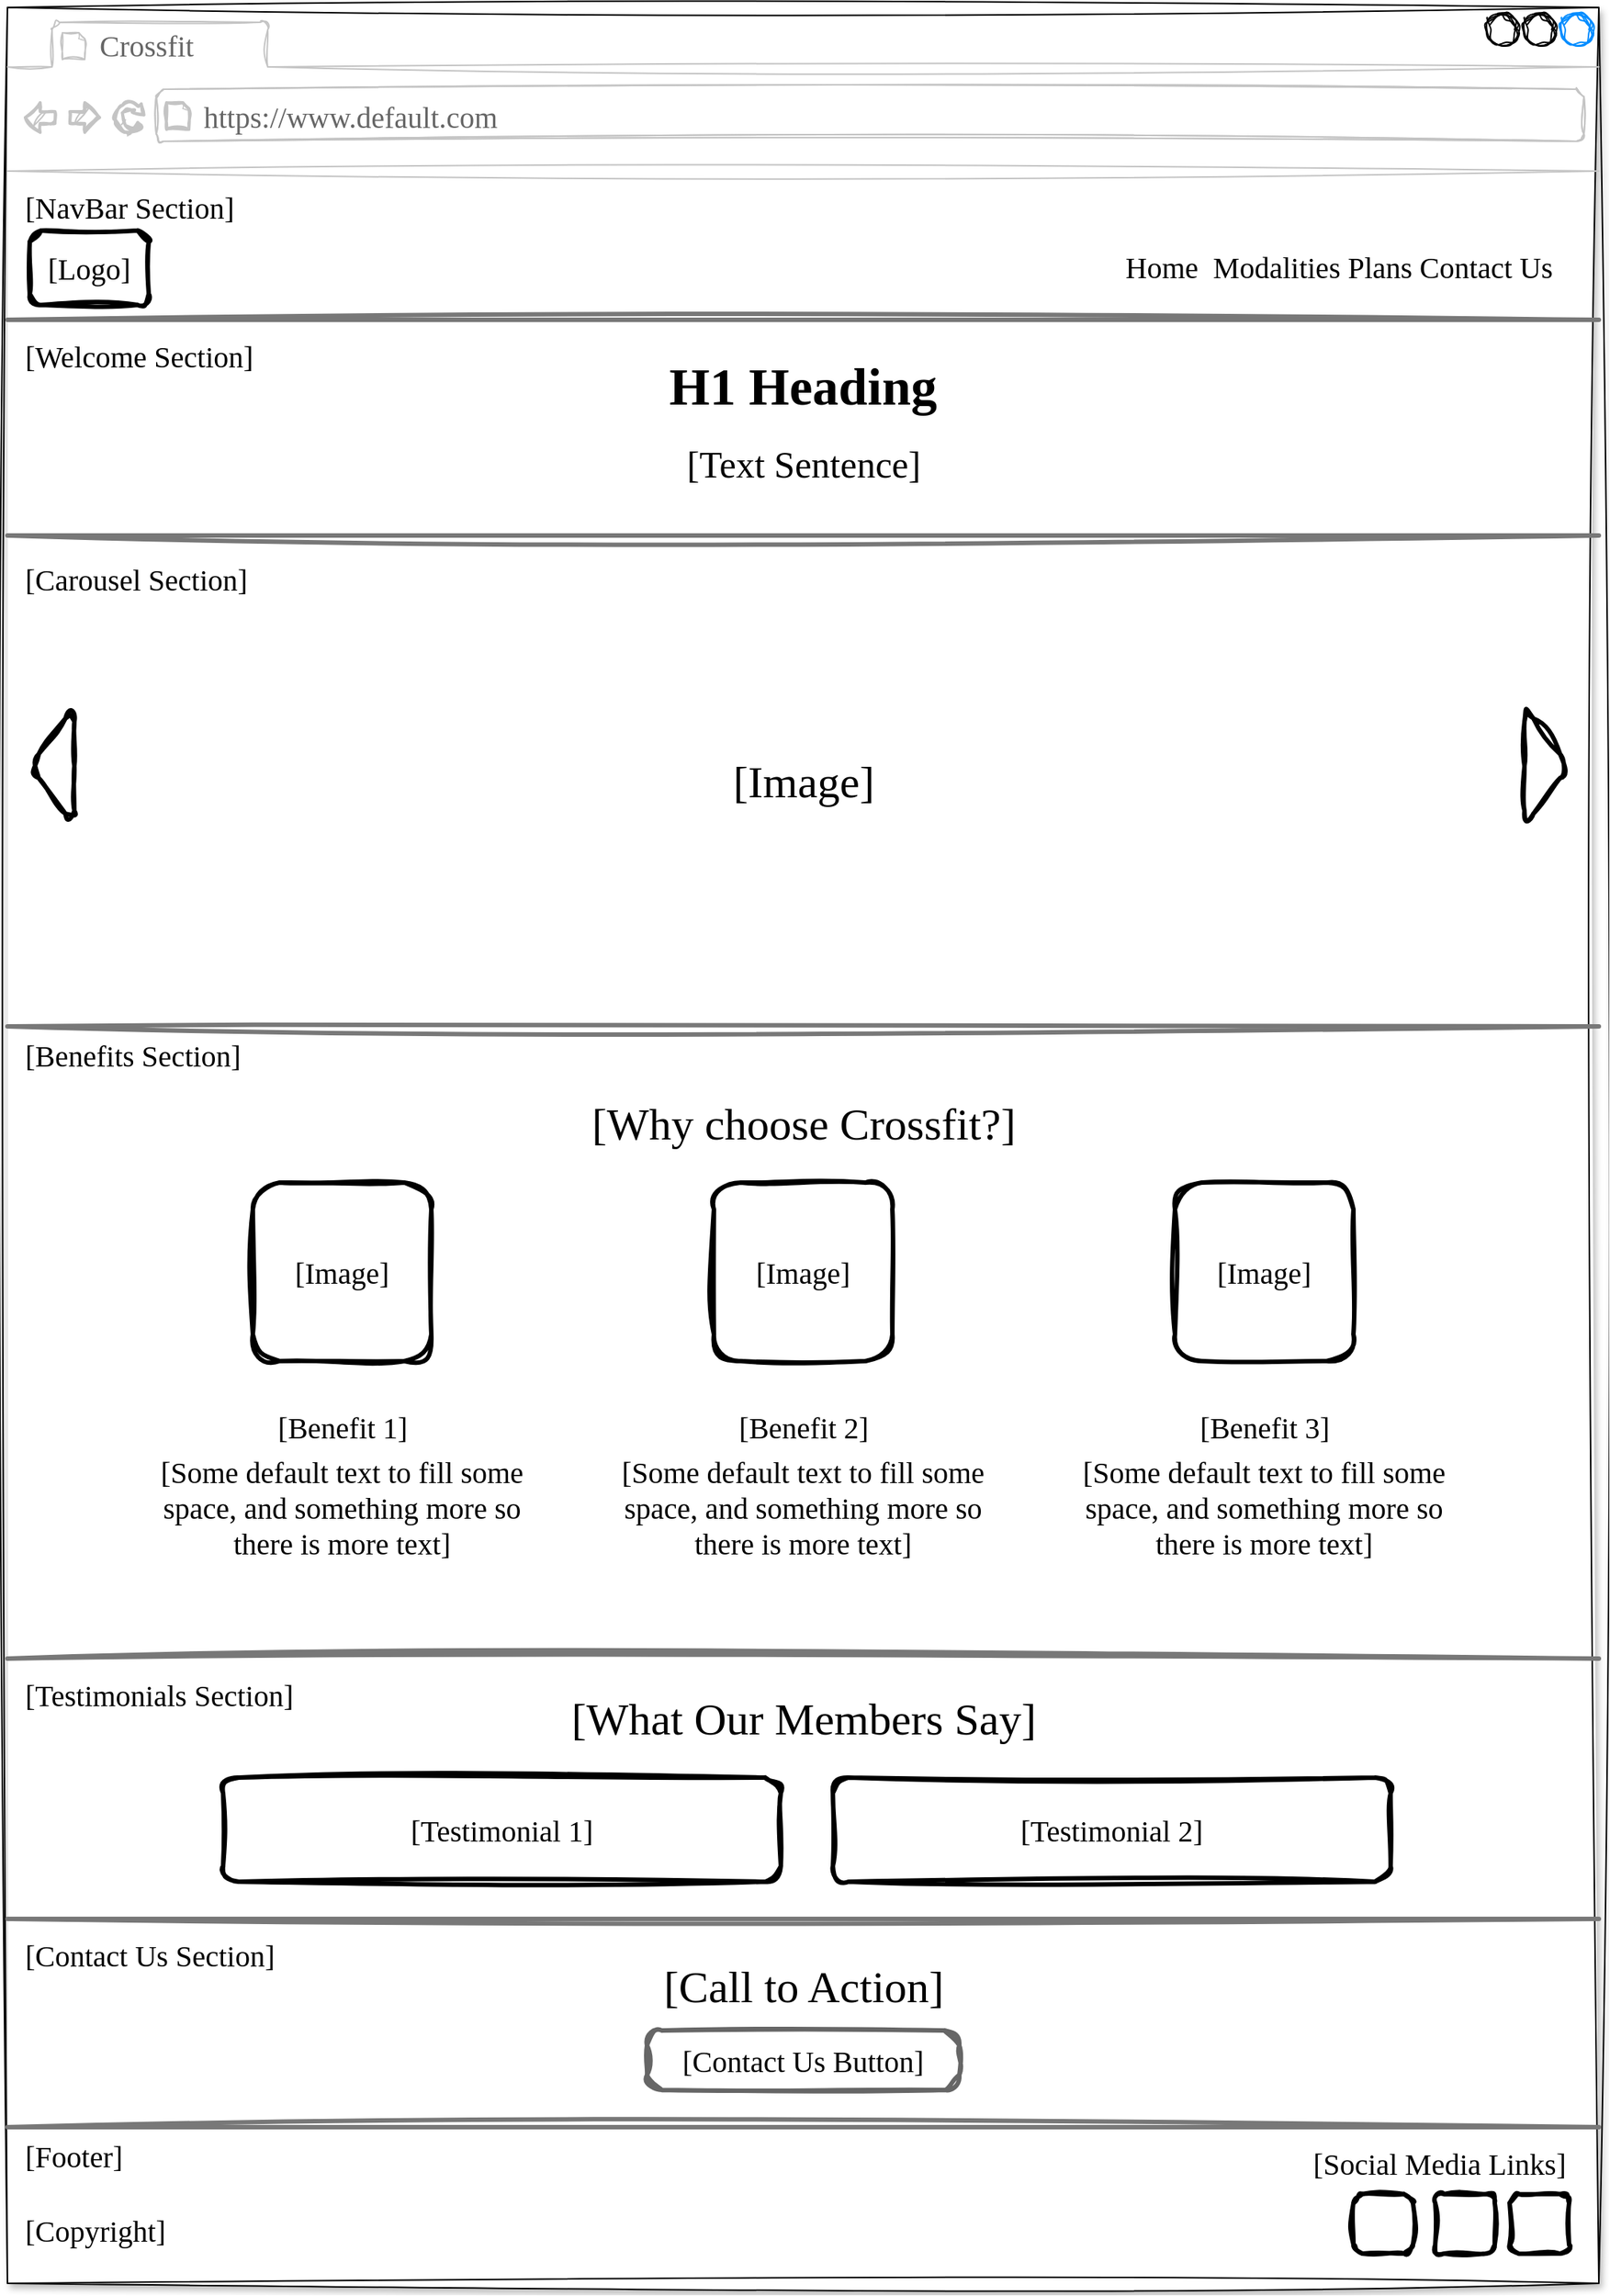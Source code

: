 <mxfile version="25.0.2">
  <diagram name="Page-1" id="2cc2dc42-3aac-f2a9-1cec-7a8b7cbee084">
    <mxGraphModel dx="2695" dy="1200" grid="1" gridSize="10" guides="1" tooltips="1" connect="1" arrows="1" fold="1" page="0" pageScale="1" pageWidth="1100" pageHeight="850" background="none" math="0" shadow="0">
      <root>
        <mxCell id="0" />
        <mxCell id="1" parent="0" />
        <mxCell id="7026571954dc6520-1" value="" style="strokeWidth=1;shadow=1;dashed=0;align=right;html=1;shape=mxgraph.mockup.containers.browserWindow;rSize=0;strokeColor=#000000;mainText=,;recursiveResize=0;rounded=1;labelBackgroundColor=none;fontFamily=Architects Daughter;fontSize=20;sketch=1;curveFitting=1;jiggle=2;perimeterSpacing=0;" parent="1" vertex="1">
          <mxGeometry x="-1280" y="-150" width="1070" height="1530" as="geometry" />
        </mxCell>
        <mxCell id="7026571954dc6520-2" value="Crossfit" style="strokeWidth=3;shadow=0;dashed=0;align=center;html=1;shape=mxgraph.mockup.containers.anchor;fontSize=20;fontColor=#666666;align=left;sketch=1;curveFitting=1;jiggle=2;rounded=1;fontFamily=Architects Daughter;" parent="7026571954dc6520-1" vertex="1">
          <mxGeometry x="60" y="12" width="110" height="26" as="geometry" />
        </mxCell>
        <mxCell id="7026571954dc6520-3" value="https://www.default.com" style="strokeWidth=3;shadow=0;dashed=0;align=center;html=1;shape=mxgraph.mockup.containers.anchor;rSize=0;fontSize=20;fontColor=#666666;align=left;sketch=1;curveFitting=1;jiggle=2;rounded=1;fontFamily=Architects Daughter;" parent="7026571954dc6520-1" vertex="1">
          <mxGeometry x="130" y="60" width="250" height="26" as="geometry" />
        </mxCell>
        <mxCell id="7026571954dc6520-4" value="H1 Heading" style="text;points=[];align=center;verticalAlign=top;spacingTop=-4;fontSize=35;fontFamily=Architects Daughter;sketch=1;curveFitting=1;jiggle=2;rounded=1;strokeWidth=3;fontStyle=1" parent="7026571954dc6520-1" vertex="1">
          <mxGeometry x="365" y="230" width="340" height="50" as="geometry" />
        </mxCell>
        <mxCell id="7026571954dc6520-6" value="Home&amp;nbsp; Modalities Plans Contact Us" style="text;html=1;points=[];align=right;verticalAlign=top;spacingTop=-4;fontSize=20;fontFamily=Architects Daughter;sketch=1;curveFitting=1;jiggle=2;rounded=1;strokeWidth=3;" parent="7026571954dc6520-1" vertex="1">
          <mxGeometry x="660" y="160" width="380" height="30" as="geometry" />
        </mxCell>
        <mxCell id="7026571954dc6520-8" value="[Benefit 1]" style="text;html=1;points=[];align=center;verticalAlign=top;spacingTop=-4;fontSize=20;fontFamily=Architects Daughter;sketch=1;curveFitting=1;jiggle=2;rounded=1;strokeWidth=3;" parent="7026571954dc6520-1" vertex="1">
          <mxGeometry x="140" y="940" width="170" height="30" as="geometry" />
        </mxCell>
        <mxCell id="7026571954dc6520-9" value="[Some default text to fill some space, and&amp;nbsp;&lt;span&gt;something more so there is more text]&lt;/span&gt;" style="text;html=1;points=[];align=center;verticalAlign=top;spacingTop=-4;fontSize=20;fontFamily=Architects Daughter;whiteSpace=wrap;sketch=1;curveFitting=1;jiggle=2;rounded=1;strokeWidth=3;" parent="7026571954dc6520-1" vertex="1">
          <mxGeometry x="90" y="970" width="270" height="40" as="geometry" />
        </mxCell>
        <mxCell id="7026571954dc6520-15" value="" style="verticalLabelPosition=bottom;shadow=0;dashed=0;align=center;html=1;verticalAlign=top;strokeWidth=3;shape=mxgraph.mockup.markup.line;strokeColor=#787878;rounded=1;labelBackgroundColor=none;fillColor=#ffffff;fontFamily=Architects Daughter;fontSize=20;fontColor=#000000;sketch=1;curveFitting=1;jiggle=2;" parent="7026571954dc6520-1" vertex="1">
          <mxGeometry y="130" width="1070" height="160" as="geometry" />
        </mxCell>
        <mxCell id="7026571954dc6520-16" value="[Carousel Section]" style="text;html=1;points=[];align=left;verticalAlign=top;spacingTop=-4;fontSize=20;fontFamily=Architects Daughter;sketch=1;curveFitting=1;jiggle=2;rounded=1;strokeWidth=3;" parent="7026571954dc6520-1" vertex="1">
          <mxGeometry x="10" y="370" width="170" height="30" as="geometry" />
        </mxCell>
        <mxCell id="7026571954dc6520-18" value="[Contact Us Button]" style="strokeWidth=3;shadow=0;dashed=0;align=center;html=1;shape=mxgraph.mockup.buttons.button;strokeColor=#666666;mainText=;buttonStyle=round;fontSize=20;fontStyle=0;fillColor=none;whiteSpace=wrap;rounded=1;labelBackgroundColor=none;sketch=1;curveFitting=1;jiggle=2;fontFamily=Architects Daughter;" parent="7026571954dc6520-1" vertex="1">
          <mxGeometry x="430" y="1360" width="210" height="40" as="geometry" />
        </mxCell>
        <mxCell id="7026571954dc6520-21" value="" style="verticalLabelPosition=bottom;shadow=0;dashed=0;align=center;html=1;verticalAlign=top;strokeWidth=3;shape=mxgraph.mockup.markup.line;strokeColor=#787878;rounded=1;labelBackgroundColor=none;fillColor=#ffffff;fontFamily=Architects Daughter;fontSize=20;fontColor=#000000;sketch=1;curveFitting=1;jiggle=2;" parent="7026571954dc6520-1" vertex="1">
          <mxGeometry y="340" width="1070" height="30" as="geometry" />
        </mxCell>
        <mxCell id="7026571954dc6520-31" value="[Footer]" style="text;html=1;points=[];align=left;verticalAlign=top;spacingTop=-4;fontSize=20;fontFamily=Architects Daughter;sketch=1;curveFitting=1;jiggle=2;rounded=1;strokeWidth=3;" parent="7026571954dc6520-1" vertex="1">
          <mxGeometry x="10" y="1430" width="170" height="40" as="geometry" />
        </mxCell>
        <mxCell id="-bo4w9VNlKwDZVbJFE3s-2" value="" style="verticalLabelPosition=bottom;shadow=0;dashed=0;align=center;html=1;verticalAlign=top;strokeWidth=3;shape=mxgraph.mockup.markup.line;strokeColor=#787878;rounded=1;labelBackgroundColor=none;fillColor=#ffffff;fontFamily=Architects Daughter;fontSize=20;fontColor=#000000;sketch=1;curveFitting=1;jiggle=2;" parent="7026571954dc6520-1" vertex="1">
          <mxGeometry y="650" width="1070" height="70" as="geometry" />
        </mxCell>
        <mxCell id="-bo4w9VNlKwDZVbJFE3s-3" value="" style="verticalLabelPosition=bottom;shadow=0;dashed=0;align=center;html=1;verticalAlign=top;strokeWidth=3;shape=mxgraph.mockup.markup.line;strokeColor=#787878;rounded=1;labelBackgroundColor=none;fillColor=#ffffff;fontFamily=Architects Daughter;fontSize=20;fontColor=#000000;sketch=1;curveFitting=1;jiggle=2;" parent="7026571954dc6520-1" vertex="1">
          <mxGeometry y="1090" width="1070" height="40" as="geometry" />
        </mxCell>
        <mxCell id="-bo4w9VNlKwDZVbJFE3s-5" value="" style="verticalLabelPosition=bottom;shadow=0;dashed=0;align=center;html=1;verticalAlign=top;strokeWidth=3;shape=mxgraph.mockup.markup.line;strokeColor=#787878;rounded=1;labelBackgroundColor=none;fillColor=#ffffff;fontFamily=Architects Daughter;fontSize=20;fontColor=#000000;sketch=1;curveFitting=1;jiggle=2;" parent="7026571954dc6520-1" vertex="1">
          <mxGeometry y="1410" width="1070" height="30" as="geometry" />
        </mxCell>
        <mxCell id="-bo4w9VNlKwDZVbJFE3s-7" value="[Logo]" style="whiteSpace=wrap;html=1;sketch=1;curveFitting=1;jiggle=2;rounded=1;strokeWidth=3;fontFamily=Architects Daughter;fontSize=20;" parent="7026571954dc6520-1" vertex="1">
          <mxGeometry x="15" y="150" width="80" height="50" as="geometry" />
        </mxCell>
        <mxCell id="-bo4w9VNlKwDZVbJFE3s-9" value="[Text Sentence]" style="text;html=1;points=[];align=center;verticalAlign=top;spacingTop=-4;fontSize=25;fontFamily=Architects Daughter;sketch=1;curveFitting=1;jiggle=2;rounded=1;strokeWidth=3;" parent="7026571954dc6520-1" vertex="1">
          <mxGeometry x="345" y="290" width="380" height="30" as="geometry" />
        </mxCell>
        <mxCell id="-bo4w9VNlKwDZVbJFE3s-11" value="[NavBar Section]" style="text;html=1;points=[];align=left;verticalAlign=top;spacingTop=-4;fontSize=20;fontFamily=Architects Daughter;sketch=1;curveFitting=1;jiggle=2;rounded=1;strokeWidth=3;" parent="7026571954dc6520-1" vertex="1">
          <mxGeometry x="10" y="120" width="170" height="30" as="geometry" />
        </mxCell>
        <mxCell id="-bo4w9VNlKwDZVbJFE3s-12" value="[Welcome Section]" style="text;html=1;points=[];align=left;verticalAlign=top;spacingTop=-4;fontSize=20;fontFamily=Architects Daughter;sketch=1;curveFitting=1;jiggle=2;rounded=1;strokeWidth=3;" parent="7026571954dc6520-1" vertex="1">
          <mxGeometry x="10" y="220" width="170" height="30" as="geometry" />
        </mxCell>
        <mxCell id="-bo4w9VNlKwDZVbJFE3s-13" value="[Image]" style="text;html=1;points=[];align=center;verticalAlign=top;spacingTop=-4;fontSize=30;fontFamily=Architects Daughter;sketch=1;curveFitting=1;jiggle=2;rounded=1;strokeWidth=3;" parent="7026571954dc6520-1" vertex="1">
          <mxGeometry x="345" y="500" width="380" height="30" as="geometry" />
        </mxCell>
        <mxCell id="-bo4w9VNlKwDZVbJFE3s-14" value="[Benefits Section]" style="text;html=1;points=[];align=left;verticalAlign=top;spacingTop=-4;fontSize=20;fontFamily=Architects Daughter;sketch=1;curveFitting=1;jiggle=2;rounded=1;strokeWidth=3;" parent="7026571954dc6520-1" vertex="1">
          <mxGeometry x="10" y="690" width="170" height="30" as="geometry" />
        </mxCell>
        <mxCell id="-bo4w9VNlKwDZVbJFE3s-15" value="" style="triangle;whiteSpace=wrap;html=1;sketch=1;curveFitting=1;jiggle=2;rounded=1;strokeWidth=3;fontFamily=Architects Daughter;fontSize=20;" parent="7026571954dc6520-1" vertex="1">
          <mxGeometry x="1020" y="470" width="30" height="80" as="geometry" />
        </mxCell>
        <mxCell id="-bo4w9VNlKwDZVbJFE3s-16" value="" style="triangle;whiteSpace=wrap;html=1;direction=west;sketch=1;curveFitting=1;jiggle=2;rounded=1;strokeWidth=3;fontFamily=Architects Daughter;fontSize=20;" parent="7026571954dc6520-1" vertex="1">
          <mxGeometry x="15" y="470" width="30" height="80" as="geometry" />
        </mxCell>
        <mxCell id="-bo4w9VNlKwDZVbJFE3s-17" value="[Image]" style="whiteSpace=wrap;html=1;aspect=fixed;rounded=1;sketch=1;curveFitting=1;jiggle=2;strokeWidth=3;fontFamily=Architects Daughter;fontSize=20;" parent="7026571954dc6520-1" vertex="1">
          <mxGeometry x="475" y="790" width="120" height="120" as="geometry" />
        </mxCell>
        <mxCell id="-bo4w9VNlKwDZVbJFE3s-19" value="[Image]" style="whiteSpace=wrap;html=1;aspect=fixed;rounded=1;sketch=1;curveFitting=1;jiggle=2;strokeWidth=3;fontFamily=Architects Daughter;fontSize=20;" parent="7026571954dc6520-1" vertex="1">
          <mxGeometry x="785" y="790" width="120" height="120" as="geometry" />
        </mxCell>
        <mxCell id="-bo4w9VNlKwDZVbJFE3s-18" value="[Image]" style="whiteSpace=wrap;html=1;aspect=fixed;rounded=1;sketch=1;curveFitting=1;jiggle=2;strokeWidth=3;fontFamily=Architects Daughter;fontSize=20;" parent="7026571954dc6520-1" vertex="1">
          <mxGeometry x="165" y="790" width="120" height="120" as="geometry" />
        </mxCell>
        <mxCell id="-bo4w9VNlKwDZVbJFE3s-20" value="[Benefit 2]" style="text;html=1;points=[];align=center;verticalAlign=top;spacingTop=-4;fontSize=20;fontFamily=Architects Daughter;sketch=1;curveFitting=1;jiggle=2;rounded=1;strokeWidth=3;" parent="7026571954dc6520-1" vertex="1">
          <mxGeometry x="450" y="940" width="170" height="30" as="geometry" />
        </mxCell>
        <mxCell id="-bo4w9VNlKwDZVbJFE3s-21" value="[Benefit 3]" style="text;html=1;points=[];align=center;verticalAlign=top;spacingTop=-4;fontSize=20;fontFamily=Architects Daughter;sketch=1;curveFitting=1;jiggle=2;rounded=1;strokeWidth=3;" parent="7026571954dc6520-1" vertex="1">
          <mxGeometry x="760" y="940" width="170" height="30" as="geometry" />
        </mxCell>
        <mxCell id="-bo4w9VNlKwDZVbJFE3s-22" value="[Some default text to fill some space, and&amp;nbsp;&lt;span&gt;something more so there is more text]&lt;/span&gt;" style="text;html=1;points=[];align=center;verticalAlign=top;spacingTop=-4;fontSize=20;fontFamily=Architects Daughter;whiteSpace=wrap;sketch=1;curveFitting=1;jiggle=2;rounded=1;strokeWidth=3;" parent="7026571954dc6520-1" vertex="1">
          <mxGeometry x="400" y="970" width="270" height="40" as="geometry" />
        </mxCell>
        <mxCell id="-bo4w9VNlKwDZVbJFE3s-23" value="[Some default text to fill some space, and&amp;nbsp;&lt;span&gt;something more so there is more text]&lt;/span&gt;" style="text;html=1;points=[];align=center;verticalAlign=top;spacingTop=-4;fontSize=20;fontFamily=Architects Daughter;whiteSpace=wrap;sketch=1;curveFitting=1;jiggle=2;rounded=1;strokeWidth=3;" parent="7026571954dc6520-1" vertex="1">
          <mxGeometry x="710" y="970" width="270" height="40" as="geometry" />
        </mxCell>
        <mxCell id="-bo4w9VNlKwDZVbJFE3s-24" value="&lt;font&gt;[Why choose Crossfit?]&lt;/font&gt;" style="text;html=1;points=[];align=center;verticalAlign=top;spacingTop=-4;fontSize=30;fontFamily=Architects Daughter;sketch=1;curveFitting=1;jiggle=2;rounded=1;strokeWidth=3;" parent="7026571954dc6520-1" vertex="1">
          <mxGeometry x="365" y="730" width="340" height="50" as="geometry" />
        </mxCell>
        <mxCell id="-bo4w9VNlKwDZVbJFE3s-25" value="&lt;font&gt;[What Our Members Say]&lt;/font&gt;" style="text;html=1;points=[];align=center;verticalAlign=top;spacingTop=-4;fontSize=30;fontFamily=Architects Daughter;sketch=1;curveFitting=1;jiggle=2;rounded=1;strokeWidth=3;" parent="7026571954dc6520-1" vertex="1">
          <mxGeometry x="365" y="1130" width="340" height="50" as="geometry" />
        </mxCell>
        <mxCell id="-bo4w9VNlKwDZVbJFE3s-26" value="[Testimonial 1]" style="rounded=1;whiteSpace=wrap;html=1;sketch=1;curveFitting=1;jiggle=2;strokeWidth=3;fontFamily=Architects Daughter;fontSize=20;" parent="7026571954dc6520-1" vertex="1">
          <mxGeometry x="145" y="1190" width="375" height="70" as="geometry" />
        </mxCell>
        <mxCell id="-bo4w9VNlKwDZVbJFE3s-27" value="[Testimonial 2]" style="rounded=1;whiteSpace=wrap;html=1;sketch=1;curveFitting=1;jiggle=2;strokeWidth=3;fontFamily=Architects Daughter;fontSize=20;" parent="7026571954dc6520-1" vertex="1">
          <mxGeometry x="555" y="1190" width="375" height="70" as="geometry" />
        </mxCell>
        <mxCell id="-bo4w9VNlKwDZVbJFE3s-4" value="" style="verticalLabelPosition=bottom;shadow=0;dashed=0;align=center;html=1;verticalAlign=top;strokeWidth=3;shape=mxgraph.mockup.markup.line;strokeColor=#787878;rounded=1;labelBackgroundColor=none;fillColor=#ffffff;fontFamily=Architects Daughter;fontSize=20;fontColor=#000000;sketch=1;curveFitting=1;jiggle=2;" parent="7026571954dc6520-1" vertex="1">
          <mxGeometry y="1270" width="1070" height="30" as="geometry" />
        </mxCell>
        <mxCell id="-bo4w9VNlKwDZVbJFE3s-28" value="&lt;font&gt;[Call to Action]&lt;/font&gt;" style="text;html=1;points=[];align=center;verticalAlign=top;spacingTop=-4;fontSize=30;fontFamily=Architects Daughter;sketch=1;curveFitting=1;jiggle=2;rounded=1;strokeWidth=3;" parent="7026571954dc6520-1" vertex="1">
          <mxGeometry x="365" y="1310" width="340" height="50" as="geometry" />
        </mxCell>
        <mxCell id="-bo4w9VNlKwDZVbJFE3s-29" value="[Testimonials Section]" style="text;html=1;points=[];align=left;verticalAlign=top;spacingTop=-4;fontSize=20;fontFamily=Architects Daughter;sketch=1;curveFitting=1;jiggle=2;rounded=1;strokeWidth=3;" parent="7026571954dc6520-1" vertex="1">
          <mxGeometry x="10" y="1120" width="170" height="30" as="geometry" />
        </mxCell>
        <mxCell id="-bo4w9VNlKwDZVbJFE3s-30" value="[Contact Us Section]" style="text;html=1;points=[];align=left;verticalAlign=top;spacingTop=-4;fontSize=20;fontFamily=Architects Daughter;sketch=1;curveFitting=1;jiggle=2;rounded=1;strokeWidth=3;" parent="7026571954dc6520-1" vertex="1">
          <mxGeometry x="10" y="1295" width="170" height="30" as="geometry" />
        </mxCell>
        <mxCell id="-bo4w9VNlKwDZVbJFE3s-32" value="[Copyright]" style="text;html=1;points=[];align=left;verticalAlign=top;spacingTop=-4;fontSize=20;fontFamily=Architects Daughter;whiteSpace=wrap;sketch=1;curveFitting=1;jiggle=2;rounded=1;strokeWidth=3;" parent="7026571954dc6520-1" vertex="1">
          <mxGeometry x="10" y="1480" width="110" height="20" as="geometry" />
        </mxCell>
        <mxCell id="-bo4w9VNlKwDZVbJFE3s-35" value="" style="whiteSpace=wrap;html=1;aspect=fixed;rounded=1;shadow=0;sketch=1;curveFitting=1;jiggle=2;strokeWidth=3;fontFamily=Architects Daughter;fontSize=20;" parent="7026571954dc6520-1" vertex="1">
          <mxGeometry x="905" y="1470" width="40" height="40" as="geometry" />
        </mxCell>
        <mxCell id="-bo4w9VNlKwDZVbJFE3s-37" value="" style="whiteSpace=wrap;html=1;aspect=fixed;rounded=1;shadow=0;sketch=1;curveFitting=1;jiggle=2;strokeWidth=3;fontFamily=Architects Daughter;fontSize=20;" parent="7026571954dc6520-1" vertex="1">
          <mxGeometry x="1010" y="1470" width="40" height="40" as="geometry" />
        </mxCell>
        <mxCell id="-bo4w9VNlKwDZVbJFE3s-36" value="" style="whiteSpace=wrap;html=1;aspect=fixed;rounded=1;shadow=0;sketch=1;curveFitting=1;jiggle=2;strokeWidth=3;fontFamily=Architects Daughter;fontSize=20;" parent="7026571954dc6520-1" vertex="1">
          <mxGeometry x="960" y="1470" width="40" height="40" as="geometry" />
        </mxCell>
        <mxCell id="-bo4w9VNlKwDZVbJFE3s-38" value="[Social Media Links]" style="text;html=1;points=[];align=right;verticalAlign=top;spacingTop=-4;fontSize=20;fontFamily=Architects Daughter;whiteSpace=wrap;sketch=1;curveFitting=1;jiggle=2;rounded=1;strokeWidth=3;" parent="7026571954dc6520-1" vertex="1">
          <mxGeometry x="835" y="1435" width="215" height="30" as="geometry" />
        </mxCell>
      </root>
    </mxGraphModel>
  </diagram>
</mxfile>
